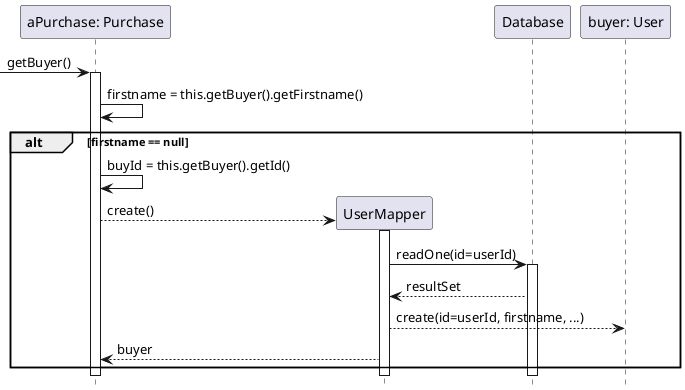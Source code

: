 @startuml
'https://plantuml.com/sequence-diagram

hide footbox
-> "aPurchase: Purchase": getBuyer()
activate "aPurchase: Purchase"

"aPurchase: Purchase" -> "aPurchase: Purchase": firstname = this.getBuyer().getFirstname()

alt firstname == null
    "aPurchase: Purchase" -> "aPurchase: Purchase": buyId = this.getBuyer().getId()
    create UserMapper
    "aPurchase: Purchase" --> UserMapper: create()
    activate UserMapper

    UserMapper -> Database: readOne(id=userId)
    activate Database

    Database --> UserMapper: resultSet
    UserMapper --> "buyer: User": create(id=userId, firstname, ...)
    UserMapper --> "aPurchase: Purchase": buyer

end



@enduml
